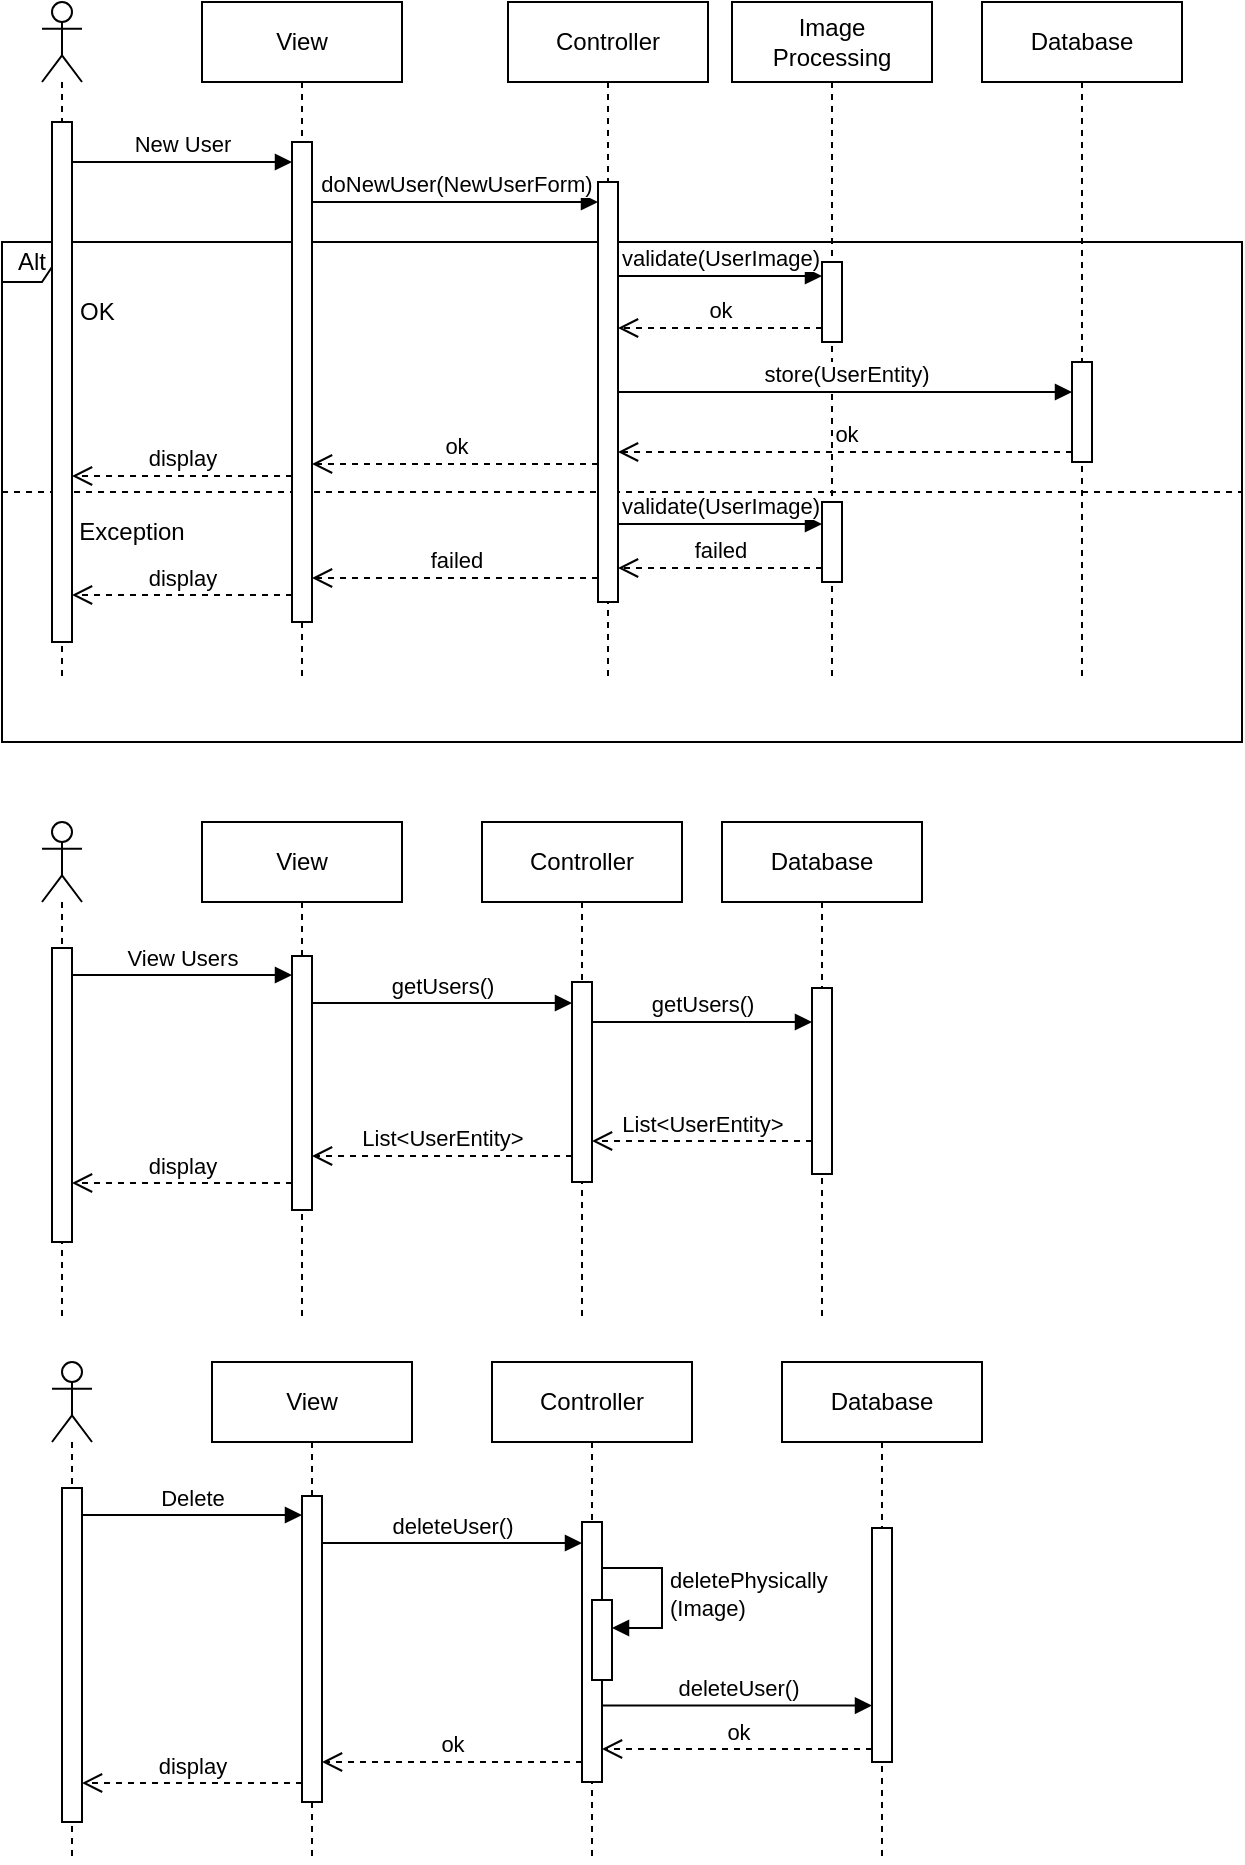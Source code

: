 <mxfile version="24.2.1" type="github">
  <diagram name="Page-1" id="TMIu9oZjWfzS7NxXjIgf">
    <mxGraphModel dx="1793" dy="978" grid="1" gridSize="10" guides="1" tooltips="1" connect="1" arrows="1" fold="1" page="1" pageScale="1" pageWidth="850" pageHeight="1100" math="0" shadow="0">
      <root>
        <mxCell id="0" />
        <mxCell id="1" parent="0" />
        <mxCell id="iEdo7Ytky-OxDYcLE7NU-14" value="Alt" style="shape=umlFrame;whiteSpace=wrap;html=1;pointerEvents=0;recursiveResize=0;container=1;collapsible=0;width=30;height=20;" parent="1" vertex="1">
          <mxGeometry x="10" y="140" width="620" height="250" as="geometry" />
        </mxCell>
        <mxCell id="iEdo7Ytky-OxDYcLE7NU-15" value="OK" style="text;html=1;" parent="iEdo7Ytky-OxDYcLE7NU-14" vertex="1">
          <mxGeometry width="80" height="20" relative="1" as="geometry">
            <mxPoint x="37" y="21" as="offset" />
          </mxGeometry>
        </mxCell>
        <mxCell id="iEdo7Ytky-OxDYcLE7NU-16" value="" style="line;strokeWidth=1;dashed=1;labelPosition=center;verticalLabelPosition=bottom;align=left;verticalAlign=top;spacingLeft=20;spacingTop=15;html=1;whiteSpace=wrap;" parent="iEdo7Ytky-OxDYcLE7NU-14" vertex="1">
          <mxGeometry y="120" width="620" height="10" as="geometry" />
        </mxCell>
        <mxCell id="iEdo7Ytky-OxDYcLE7NU-5" value="Database" style="shape=umlLifeline;perimeter=lifelinePerimeter;whiteSpace=wrap;html=1;container=1;dropTarget=0;collapsible=0;recursiveResize=0;outlineConnect=0;portConstraint=eastwest;newEdgeStyle={&quot;curved&quot;:0,&quot;rounded&quot;:0};" parent="iEdo7Ytky-OxDYcLE7NU-14" vertex="1">
          <mxGeometry x="490" y="-120" width="100" height="340" as="geometry" />
        </mxCell>
        <mxCell id="iEdo7Ytky-OxDYcLE7NU-20" value="" style="html=1;points=[[0,0,0,0,5],[0,1,0,0,-5],[1,0,0,0,5],[1,1,0,0,-5]];perimeter=orthogonalPerimeter;outlineConnect=0;targetShapes=umlLifeline;portConstraint=eastwest;newEdgeStyle={&quot;curved&quot;:0,&quot;rounded&quot;:0};" parent="iEdo7Ytky-OxDYcLE7NU-5" vertex="1">
          <mxGeometry x="45" y="180" width="10" height="50" as="geometry" />
        </mxCell>
        <mxCell id="iEdo7Ytky-OxDYcLE7NU-17" value="Exception" style="text;html=1;align=center;verticalAlign=middle;whiteSpace=wrap;rounded=0;" parent="iEdo7Ytky-OxDYcLE7NU-14" vertex="1">
          <mxGeometry x="35" y="130" width="60" height="30" as="geometry" />
        </mxCell>
        <mxCell id="iEdo7Ytky-OxDYcLE7NU-1" value="" style="shape=umlLifeline;perimeter=lifelinePerimeter;whiteSpace=wrap;html=1;container=1;dropTarget=0;collapsible=0;recursiveResize=0;outlineConnect=0;portConstraint=eastwest;newEdgeStyle={&quot;curved&quot;:0,&quot;rounded&quot;:0};participant=umlActor;" parent="1" vertex="1">
          <mxGeometry x="30" y="20" width="20" height="340" as="geometry" />
        </mxCell>
        <mxCell id="iEdo7Ytky-OxDYcLE7NU-2" value="" style="html=1;points=[[0,0,0,0,5],[0,1,0,0,-5],[1,0,0,0,5],[1,1,0,0,-5]];perimeter=orthogonalPerimeter;outlineConnect=0;targetShapes=umlLifeline;portConstraint=eastwest;newEdgeStyle={&quot;curved&quot;:0,&quot;rounded&quot;:0};" parent="iEdo7Ytky-OxDYcLE7NU-1" vertex="1">
          <mxGeometry x="5" y="60" width="10" height="260" as="geometry" />
        </mxCell>
        <mxCell id="iEdo7Ytky-OxDYcLE7NU-3" value="View" style="shape=umlLifeline;perimeter=lifelinePerimeter;whiteSpace=wrap;html=1;container=1;dropTarget=0;collapsible=0;recursiveResize=0;outlineConnect=0;portConstraint=eastwest;newEdgeStyle={&quot;curved&quot;:0,&quot;rounded&quot;:0};" parent="1" vertex="1">
          <mxGeometry x="110" y="20" width="100" height="340" as="geometry" />
        </mxCell>
        <mxCell id="iEdo7Ytky-OxDYcLE7NU-7" value="" style="html=1;points=[[0,0,0,0,5],[0,1,0,0,-5],[1,0,0,0,5],[1,1,0,0,-5]];perimeter=orthogonalPerimeter;outlineConnect=0;targetShapes=umlLifeline;portConstraint=eastwest;newEdgeStyle={&quot;curved&quot;:0,&quot;rounded&quot;:0};" parent="iEdo7Ytky-OxDYcLE7NU-3" vertex="1">
          <mxGeometry x="45" y="70" width="10" height="240" as="geometry" />
        </mxCell>
        <mxCell id="iEdo7Ytky-OxDYcLE7NU-4" value="Controller" style="shape=umlLifeline;perimeter=lifelinePerimeter;whiteSpace=wrap;html=1;container=1;dropTarget=0;collapsible=0;recursiveResize=0;outlineConnect=0;portConstraint=eastwest;newEdgeStyle={&quot;curved&quot;:0,&quot;rounded&quot;:0};" parent="1" vertex="1">
          <mxGeometry x="263" y="20" width="100" height="340" as="geometry" />
        </mxCell>
        <mxCell id="iEdo7Ytky-OxDYcLE7NU-9" value="" style="html=1;points=[[0,0,0,0,5],[0,1,0,0,-5],[1,0,0,0,5],[1,1,0,0,-5]];perimeter=orthogonalPerimeter;outlineConnect=0;targetShapes=umlLifeline;portConstraint=eastwest;newEdgeStyle={&quot;curved&quot;:0,&quot;rounded&quot;:0};" parent="iEdo7Ytky-OxDYcLE7NU-4" vertex="1">
          <mxGeometry x="45" y="90" width="10" height="210" as="geometry" />
        </mxCell>
        <mxCell id="iEdo7Ytky-OxDYcLE7NU-6" value="New User" style="html=1;verticalAlign=bottom;endArrow=block;curved=0;rounded=0;" parent="1" target="iEdo7Ytky-OxDYcLE7NU-7" edge="1">
          <mxGeometry width="80" relative="1" as="geometry">
            <mxPoint x="45" y="100.0" as="sourcePoint" />
            <mxPoint x="150" y="100" as="targetPoint" />
          </mxGeometry>
        </mxCell>
        <mxCell id="iEdo7Ytky-OxDYcLE7NU-8" value="doNewUser(NewUserForm)" style="html=1;verticalAlign=bottom;endArrow=block;curved=0;rounded=0;" parent="1" target="iEdo7Ytky-OxDYcLE7NU-9" edge="1">
          <mxGeometry x="-0.001" width="80" relative="1" as="geometry">
            <mxPoint x="165" y="120" as="sourcePoint" />
            <mxPoint x="290" y="120" as="targetPoint" />
            <mxPoint as="offset" />
          </mxGeometry>
        </mxCell>
        <mxCell id="iEdo7Ytky-OxDYcLE7NU-10" value="Image&lt;br&gt;Processing" style="shape=umlLifeline;perimeter=lifelinePerimeter;whiteSpace=wrap;html=1;container=1;dropTarget=0;collapsible=0;recursiveResize=0;outlineConnect=0;portConstraint=eastwest;newEdgeStyle={&quot;curved&quot;:0,&quot;rounded&quot;:0};" parent="1" vertex="1">
          <mxGeometry x="375" y="20" width="100" height="340" as="geometry" />
        </mxCell>
        <mxCell id="iEdo7Ytky-OxDYcLE7NU-11" value="" style="html=1;points=[[0,0,0,0,5],[0,1,0,0,-5],[1,0,0,0,5],[1,1,0,0,-5]];perimeter=orthogonalPerimeter;outlineConnect=0;targetShapes=umlLifeline;portConstraint=eastwest;newEdgeStyle={&quot;curved&quot;:0,&quot;rounded&quot;:0};" parent="iEdo7Ytky-OxDYcLE7NU-10" vertex="1">
          <mxGeometry x="45" y="130" width="10" height="40" as="geometry" />
        </mxCell>
        <mxCell id="iEdo7Ytky-OxDYcLE7NU-23" value="" style="html=1;points=[[0,0,0,0,5],[0,1,0,0,-5],[1,0,0,0,5],[1,1,0,0,-5]];perimeter=orthogonalPerimeter;outlineConnect=0;targetShapes=umlLifeline;portConstraint=eastwest;newEdgeStyle={&quot;curved&quot;:0,&quot;rounded&quot;:0};" parent="iEdo7Ytky-OxDYcLE7NU-10" vertex="1">
          <mxGeometry x="45" y="250" width="10" height="40" as="geometry" />
        </mxCell>
        <mxCell id="iEdo7Ytky-OxDYcLE7NU-12" value="validate(UserImage)" style="html=1;verticalAlign=bottom;endArrow=block;curved=0;rounded=0;entryX=0;entryY=0;entryDx=0;entryDy=5;" parent="1" edge="1" source="iEdo7Ytky-OxDYcLE7NU-9">
          <mxGeometry relative="1" as="geometry">
            <mxPoint x="320" y="157" as="sourcePoint" />
            <mxPoint x="420" y="157" as="targetPoint" />
          </mxGeometry>
        </mxCell>
        <mxCell id="iEdo7Ytky-OxDYcLE7NU-13" value="ok" style="html=1;verticalAlign=bottom;endArrow=open;dashed=1;endSize=8;curved=0;rounded=0;" parent="1" edge="1" target="iEdo7Ytky-OxDYcLE7NU-9">
          <mxGeometry relative="1" as="geometry">
            <mxPoint x="320" y="183" as="targetPoint" />
            <mxPoint x="420" y="183" as="sourcePoint" />
          </mxGeometry>
        </mxCell>
        <mxCell id="iEdo7Ytky-OxDYcLE7NU-21" value="store(UserEntity)" style="html=1;verticalAlign=bottom;endArrow=block;curved=0;rounded=0;entryX=0;entryY=0;entryDx=0;entryDy=5;" parent="1" edge="1" source="iEdo7Ytky-OxDYcLE7NU-9">
          <mxGeometry relative="1" as="geometry">
            <mxPoint x="320" y="210" as="sourcePoint" />
            <mxPoint x="545" y="215" as="targetPoint" />
          </mxGeometry>
        </mxCell>
        <mxCell id="iEdo7Ytky-OxDYcLE7NU-22" value="ok" style="html=1;verticalAlign=bottom;endArrow=open;dashed=1;endSize=8;curved=0;rounded=0;exitX=0;exitY=1;exitDx=0;exitDy=-5;" parent="1" source="iEdo7Ytky-OxDYcLE7NU-20" target="iEdo7Ytky-OxDYcLE7NU-9" edge="1">
          <mxGeometry relative="1" as="geometry">
            <mxPoint x="475" y="255" as="targetPoint" />
          </mxGeometry>
        </mxCell>
        <mxCell id="iEdo7Ytky-OxDYcLE7NU-24" value="failed" style="html=1;verticalAlign=bottom;endArrow=open;dashed=1;endSize=8;curved=0;rounded=0;" parent="1" edge="1" target="iEdo7Ytky-OxDYcLE7NU-9">
          <mxGeometry relative="1" as="geometry">
            <mxPoint x="420" y="303" as="sourcePoint" />
            <mxPoint x="305" y="303" as="targetPoint" />
          </mxGeometry>
        </mxCell>
        <mxCell id="iEdo7Ytky-OxDYcLE7NU-25" value="validate(UserImage)" style="html=1;verticalAlign=bottom;endArrow=block;curved=0;rounded=0;entryX=0;entryY=0;entryDx=0;entryDy=5;" parent="1" edge="1" source="iEdo7Ytky-OxDYcLE7NU-9">
          <mxGeometry relative="1" as="geometry">
            <mxPoint x="320" y="280" as="sourcePoint" />
            <mxPoint x="420" y="281" as="targetPoint" />
          </mxGeometry>
        </mxCell>
        <mxCell id="iEdo7Ytky-OxDYcLE7NU-26" value="ok" style="html=1;verticalAlign=bottom;endArrow=open;dashed=1;endSize=8;curved=0;rounded=0;" parent="1" edge="1" source="iEdo7Ytky-OxDYcLE7NU-9">
          <mxGeometry relative="1" as="geometry">
            <mxPoint x="295" y="251" as="sourcePoint" />
            <mxPoint x="165" y="251" as="targetPoint" />
          </mxGeometry>
        </mxCell>
        <mxCell id="iEdo7Ytky-OxDYcLE7NU-27" value="display" style="html=1;verticalAlign=bottom;endArrow=open;dashed=1;endSize=8;curved=0;rounded=0;" parent="1" source="iEdo7Ytky-OxDYcLE7NU-7" edge="1">
          <mxGeometry relative="1" as="geometry">
            <mxPoint x="159.5" y="257" as="sourcePoint" />
            <mxPoint x="45" y="257" as="targetPoint" />
          </mxGeometry>
        </mxCell>
        <mxCell id="iEdo7Ytky-OxDYcLE7NU-28" value="failed" style="html=1;verticalAlign=bottom;endArrow=open;dashed=1;endSize=8;curved=0;rounded=0;" parent="1" edge="1" source="iEdo7Ytky-OxDYcLE7NU-9">
          <mxGeometry relative="1" as="geometry">
            <mxPoint x="295" y="308" as="sourcePoint" />
            <mxPoint x="165" y="308" as="targetPoint" />
          </mxGeometry>
        </mxCell>
        <mxCell id="iEdo7Ytky-OxDYcLE7NU-29" value="display" style="html=1;verticalAlign=bottom;endArrow=open;dashed=1;endSize=8;curved=0;rounded=0;" parent="1" edge="1">
          <mxGeometry relative="1" as="geometry">
            <mxPoint x="155" y="316.5" as="sourcePoint" />
            <mxPoint x="45" y="316.5" as="targetPoint" />
          </mxGeometry>
        </mxCell>
        <mxCell id="4sxgYkIIa8AyiHVq7WXi-2" value="" style="shape=umlLifeline;perimeter=lifelinePerimeter;whiteSpace=wrap;html=1;container=1;dropTarget=0;collapsible=0;recursiveResize=0;outlineConnect=0;portConstraint=eastwest;newEdgeStyle={&quot;curved&quot;:0,&quot;rounded&quot;:0};participant=umlActor;" parent="1" vertex="1">
          <mxGeometry x="30" y="430" width="20" height="250" as="geometry" />
        </mxCell>
        <mxCell id="4sxgYkIIa8AyiHVq7WXi-3" value="" style="html=1;points=[[0,0,0,0,5],[0,1,0,0,-5],[1,0,0,0,5],[1,1,0,0,-5]];perimeter=orthogonalPerimeter;outlineConnect=0;targetShapes=umlLifeline;portConstraint=eastwest;newEdgeStyle={&quot;curved&quot;:0,&quot;rounded&quot;:0};" parent="4sxgYkIIa8AyiHVq7WXi-2" vertex="1">
          <mxGeometry x="5" y="63" width="10" height="147" as="geometry" />
        </mxCell>
        <mxCell id="4sxgYkIIa8AyiHVq7WXi-4" value="View" style="shape=umlLifeline;perimeter=lifelinePerimeter;whiteSpace=wrap;html=1;container=1;dropTarget=0;collapsible=0;recursiveResize=0;outlineConnect=0;portConstraint=eastwest;newEdgeStyle={&quot;curved&quot;:0,&quot;rounded&quot;:0};" parent="1" vertex="1">
          <mxGeometry x="110" y="430" width="100" height="250" as="geometry" />
        </mxCell>
        <mxCell id="4sxgYkIIa8AyiHVq7WXi-5" value="" style="html=1;points=[[0,0,0,0,5],[0,1,0,0,-5],[1,0,0,0,5],[1,1,0,0,-5]];perimeter=orthogonalPerimeter;outlineConnect=0;targetShapes=umlLifeline;portConstraint=eastwest;newEdgeStyle={&quot;curved&quot;:0,&quot;rounded&quot;:0};" parent="4sxgYkIIa8AyiHVq7WXi-4" vertex="1">
          <mxGeometry x="45" y="67" width="10" height="127" as="geometry" />
        </mxCell>
        <mxCell id="4sxgYkIIa8AyiHVq7WXi-6" value="Controller" style="shape=umlLifeline;perimeter=lifelinePerimeter;whiteSpace=wrap;html=1;container=1;dropTarget=0;collapsible=0;recursiveResize=0;outlineConnect=0;portConstraint=eastwest;newEdgeStyle={&quot;curved&quot;:0,&quot;rounded&quot;:0};" parent="1" vertex="1">
          <mxGeometry x="250" y="430" width="100" height="250" as="geometry" />
        </mxCell>
        <mxCell id="4sxgYkIIa8AyiHVq7WXi-7" value="" style="html=1;points=[[0,0,0,0,5],[0,1,0,0,-5],[1,0,0,0,5],[1,1,0,0,-5]];perimeter=orthogonalPerimeter;outlineConnect=0;targetShapes=umlLifeline;portConstraint=eastwest;newEdgeStyle={&quot;curved&quot;:0,&quot;rounded&quot;:0};" parent="4sxgYkIIa8AyiHVq7WXi-6" vertex="1">
          <mxGeometry x="45" y="80" width="10" height="100" as="geometry" />
        </mxCell>
        <mxCell id="4sxgYkIIa8AyiHVq7WXi-8" value="Database" style="shape=umlLifeline;perimeter=lifelinePerimeter;whiteSpace=wrap;html=1;container=1;dropTarget=0;collapsible=0;recursiveResize=0;outlineConnect=0;portConstraint=eastwest;newEdgeStyle={&quot;curved&quot;:0,&quot;rounded&quot;:0};" parent="1" vertex="1">
          <mxGeometry x="370" y="430" width="100" height="250" as="geometry" />
        </mxCell>
        <mxCell id="4sxgYkIIa8AyiHVq7WXi-9" value="" style="html=1;points=[[0,0,0,0,5],[0,1,0,0,-5],[1,0,0,0,5],[1,1,0,0,-5]];perimeter=orthogonalPerimeter;outlineConnect=0;targetShapes=umlLifeline;portConstraint=eastwest;newEdgeStyle={&quot;curved&quot;:0,&quot;rounded&quot;:0};" parent="4sxgYkIIa8AyiHVq7WXi-8" vertex="1">
          <mxGeometry x="45" y="83" width="10" height="93" as="geometry" />
        </mxCell>
        <mxCell id="4sxgYkIIa8AyiHVq7WXi-10" value="View Users" style="html=1;verticalAlign=bottom;endArrow=block;curved=0;rounded=0;" parent="1" edge="1">
          <mxGeometry width="80" relative="1" as="geometry">
            <mxPoint x="45" y="506.5" as="sourcePoint" />
            <mxPoint x="155" y="506.5" as="targetPoint" />
          </mxGeometry>
        </mxCell>
        <mxCell id="4sxgYkIIa8AyiHVq7WXi-11" value="getUsers()" style="html=1;verticalAlign=bottom;endArrow=block;curved=0;rounded=0;" parent="1" edge="1">
          <mxGeometry width="80" relative="1" as="geometry">
            <mxPoint x="165" y="520.5" as="sourcePoint" />
            <mxPoint x="295" y="520.5" as="targetPoint" />
          </mxGeometry>
        </mxCell>
        <mxCell id="4sxgYkIIa8AyiHVq7WXi-12" value="getUsers()" style="html=1;verticalAlign=bottom;endArrow=block;curved=0;rounded=0;" parent="1" edge="1">
          <mxGeometry width="80" relative="1" as="geometry">
            <mxPoint x="305" y="530.0" as="sourcePoint" />
            <mxPoint x="415" y="530.0" as="targetPoint" />
          </mxGeometry>
        </mxCell>
        <mxCell id="4sxgYkIIa8AyiHVq7WXi-13" value="List&amp;lt;UserEntity&amp;gt;" style="html=1;verticalAlign=bottom;endArrow=open;dashed=1;endSize=8;curved=0;rounded=0;" parent="1" edge="1">
          <mxGeometry relative="1" as="geometry">
            <mxPoint x="415" y="589.5" as="sourcePoint" />
            <mxPoint x="305.0" y="589.5" as="targetPoint" />
          </mxGeometry>
        </mxCell>
        <mxCell id="4sxgYkIIa8AyiHVq7WXi-14" value="List&amp;lt;UserEntity&amp;gt;" style="html=1;verticalAlign=bottom;endArrow=open;dashed=1;endSize=8;curved=0;rounded=0;" parent="1" edge="1">
          <mxGeometry relative="1" as="geometry">
            <mxPoint x="295" y="597" as="sourcePoint" />
            <mxPoint x="165" y="597" as="targetPoint" />
          </mxGeometry>
        </mxCell>
        <mxCell id="4sxgYkIIa8AyiHVq7WXi-15" value="display" style="html=1;verticalAlign=bottom;endArrow=open;dashed=1;endSize=8;curved=0;rounded=0;" parent="1" edge="1">
          <mxGeometry relative="1" as="geometry">
            <mxPoint x="155" y="610.5" as="sourcePoint" />
            <mxPoint x="45" y="610.5" as="targetPoint" />
          </mxGeometry>
        </mxCell>
        <mxCell id="4sxgYkIIa8AyiHVq7WXi-16" value="" style="shape=umlLifeline;perimeter=lifelinePerimeter;whiteSpace=wrap;html=1;container=1;dropTarget=0;collapsible=0;recursiveResize=0;outlineConnect=0;portConstraint=eastwest;newEdgeStyle={&quot;curved&quot;:0,&quot;rounded&quot;:0};participant=umlActor;" parent="1" vertex="1">
          <mxGeometry x="35" y="700" width="20" height="250" as="geometry" />
        </mxCell>
        <mxCell id="4sxgYkIIa8AyiHVq7WXi-17" value="" style="html=1;points=[[0,0,0,0,5],[0,1,0,0,-5],[1,0,0,0,5],[1,1,0,0,-5]];perimeter=orthogonalPerimeter;outlineConnect=0;targetShapes=umlLifeline;portConstraint=eastwest;newEdgeStyle={&quot;curved&quot;:0,&quot;rounded&quot;:0};" parent="4sxgYkIIa8AyiHVq7WXi-16" vertex="1">
          <mxGeometry x="5" y="63" width="10" height="167" as="geometry" />
        </mxCell>
        <mxCell id="4sxgYkIIa8AyiHVq7WXi-18" value="View" style="shape=umlLifeline;perimeter=lifelinePerimeter;whiteSpace=wrap;html=1;container=1;dropTarget=0;collapsible=0;recursiveResize=0;outlineConnect=0;portConstraint=eastwest;newEdgeStyle={&quot;curved&quot;:0,&quot;rounded&quot;:0};" parent="1" vertex="1">
          <mxGeometry x="115" y="700" width="100" height="250" as="geometry" />
        </mxCell>
        <mxCell id="4sxgYkIIa8AyiHVq7WXi-19" value="" style="html=1;points=[[0,0,0,0,5],[0,1,0,0,-5],[1,0,0,0,5],[1,1,0,0,-5]];perimeter=orthogonalPerimeter;outlineConnect=0;targetShapes=umlLifeline;portConstraint=eastwest;newEdgeStyle={&quot;curved&quot;:0,&quot;rounded&quot;:0};" parent="4sxgYkIIa8AyiHVq7WXi-18" vertex="1">
          <mxGeometry x="45" y="67" width="10" height="153" as="geometry" />
        </mxCell>
        <mxCell id="4sxgYkIIa8AyiHVq7WXi-20" value="Controller" style="shape=umlLifeline;perimeter=lifelinePerimeter;whiteSpace=wrap;html=1;container=1;dropTarget=0;collapsible=0;recursiveResize=0;outlineConnect=0;portConstraint=eastwest;newEdgeStyle={&quot;curved&quot;:0,&quot;rounded&quot;:0};" parent="1" vertex="1">
          <mxGeometry x="255" y="700" width="100" height="250" as="geometry" />
        </mxCell>
        <mxCell id="4sxgYkIIa8AyiHVq7WXi-21" value="" style="html=1;points=[[0,0,0,0,5],[0,1,0,0,-5],[1,0,0,0,5],[1,1,0,0,-5]];perimeter=orthogonalPerimeter;outlineConnect=0;targetShapes=umlLifeline;portConstraint=eastwest;newEdgeStyle={&quot;curved&quot;:0,&quot;rounded&quot;:0};" parent="4sxgYkIIa8AyiHVq7WXi-20" vertex="1">
          <mxGeometry x="45" y="80" width="10" height="130" as="geometry" />
        </mxCell>
        <mxCell id="qppJl_PG9_t4zhbGuvpg-3" value="" style="html=1;points=[[0,0,0,0,5],[0,1,0,0,-5],[1,0,0,0,5],[1,1,0,0,-5]];perimeter=orthogonalPerimeter;outlineConnect=0;targetShapes=umlLifeline;portConstraint=eastwest;newEdgeStyle={&quot;curved&quot;:0,&quot;rounded&quot;:0};" vertex="1" parent="4sxgYkIIa8AyiHVq7WXi-20">
          <mxGeometry x="50" y="119" width="10" height="40" as="geometry" />
        </mxCell>
        <mxCell id="qppJl_PG9_t4zhbGuvpg-4" value="deletePhysically&lt;br&gt;(Image)" style="html=1;align=left;spacingLeft=2;endArrow=block;rounded=0;edgeStyle=orthogonalEdgeStyle;curved=0;rounded=0;" edge="1" target="qppJl_PG9_t4zhbGuvpg-3" parent="4sxgYkIIa8AyiHVq7WXi-20">
          <mxGeometry relative="1" as="geometry">
            <mxPoint x="55" y="103" as="sourcePoint" />
            <Array as="points">
              <mxPoint x="85" y="133" />
            </Array>
          </mxGeometry>
        </mxCell>
        <mxCell id="4sxgYkIIa8AyiHVq7WXi-22" value="Database" style="shape=umlLifeline;perimeter=lifelinePerimeter;whiteSpace=wrap;html=1;container=1;dropTarget=0;collapsible=0;recursiveResize=0;outlineConnect=0;portConstraint=eastwest;newEdgeStyle={&quot;curved&quot;:0,&quot;rounded&quot;:0};" parent="1" vertex="1">
          <mxGeometry x="400" y="700" width="100" height="250" as="geometry" />
        </mxCell>
        <mxCell id="4sxgYkIIa8AyiHVq7WXi-23" value="" style="html=1;points=[[0,0,0,0,5],[0,1,0,0,-5],[1,0,0,0,5],[1,1,0,0,-5]];perimeter=orthogonalPerimeter;outlineConnect=0;targetShapes=umlLifeline;portConstraint=eastwest;newEdgeStyle={&quot;curved&quot;:0,&quot;rounded&quot;:0};" parent="4sxgYkIIa8AyiHVq7WXi-22" vertex="1">
          <mxGeometry x="45" y="83" width="10" height="117" as="geometry" />
        </mxCell>
        <mxCell id="4sxgYkIIa8AyiHVq7WXi-24" value="Delete" style="html=1;verticalAlign=bottom;endArrow=block;curved=0;rounded=0;" parent="1" edge="1">
          <mxGeometry width="80" relative="1" as="geometry">
            <mxPoint x="50" y="776.5" as="sourcePoint" />
            <mxPoint x="160" y="776.5" as="targetPoint" />
          </mxGeometry>
        </mxCell>
        <mxCell id="4sxgYkIIa8AyiHVq7WXi-25" value="deleteUser()" style="html=1;verticalAlign=bottom;endArrow=block;curved=0;rounded=0;" parent="1" edge="1">
          <mxGeometry width="80" relative="1" as="geometry">
            <mxPoint x="170" y="790.5" as="sourcePoint" />
            <mxPoint x="300" y="790.5" as="targetPoint" />
          </mxGeometry>
        </mxCell>
        <mxCell id="4sxgYkIIa8AyiHVq7WXi-26" value="deleteUser()" style="html=1;verticalAlign=bottom;endArrow=block;curved=0;rounded=0;" parent="1" edge="1">
          <mxGeometry width="80" relative="1" as="geometry">
            <mxPoint x="310" y="871.76" as="sourcePoint" />
            <mxPoint x="445" y="871.76" as="targetPoint" />
          </mxGeometry>
        </mxCell>
        <mxCell id="4sxgYkIIa8AyiHVq7WXi-27" value="ok" style="html=1;verticalAlign=bottom;endArrow=open;dashed=1;endSize=8;curved=0;rounded=0;" parent="1" edge="1" source="4sxgYkIIa8AyiHVq7WXi-23">
          <mxGeometry relative="1" as="geometry">
            <mxPoint x="420" y="893.5" as="sourcePoint" />
            <mxPoint x="310.0" y="893.5" as="targetPoint" />
          </mxGeometry>
        </mxCell>
        <mxCell id="4sxgYkIIa8AyiHVq7WXi-28" value="ok" style="html=1;verticalAlign=bottom;endArrow=open;dashed=1;endSize=8;curved=0;rounded=0;" parent="1" edge="1">
          <mxGeometry relative="1" as="geometry">
            <mxPoint x="300" y="900" as="sourcePoint" />
            <mxPoint x="170" y="900" as="targetPoint" />
          </mxGeometry>
        </mxCell>
        <mxCell id="4sxgYkIIa8AyiHVq7WXi-29" value="display" style="html=1;verticalAlign=bottom;endArrow=open;dashed=1;endSize=8;curved=0;rounded=0;" parent="1" edge="1">
          <mxGeometry relative="1" as="geometry">
            <mxPoint x="160" y="910.5" as="sourcePoint" />
            <mxPoint x="50" y="910.5" as="targetPoint" />
          </mxGeometry>
        </mxCell>
      </root>
    </mxGraphModel>
  </diagram>
</mxfile>
